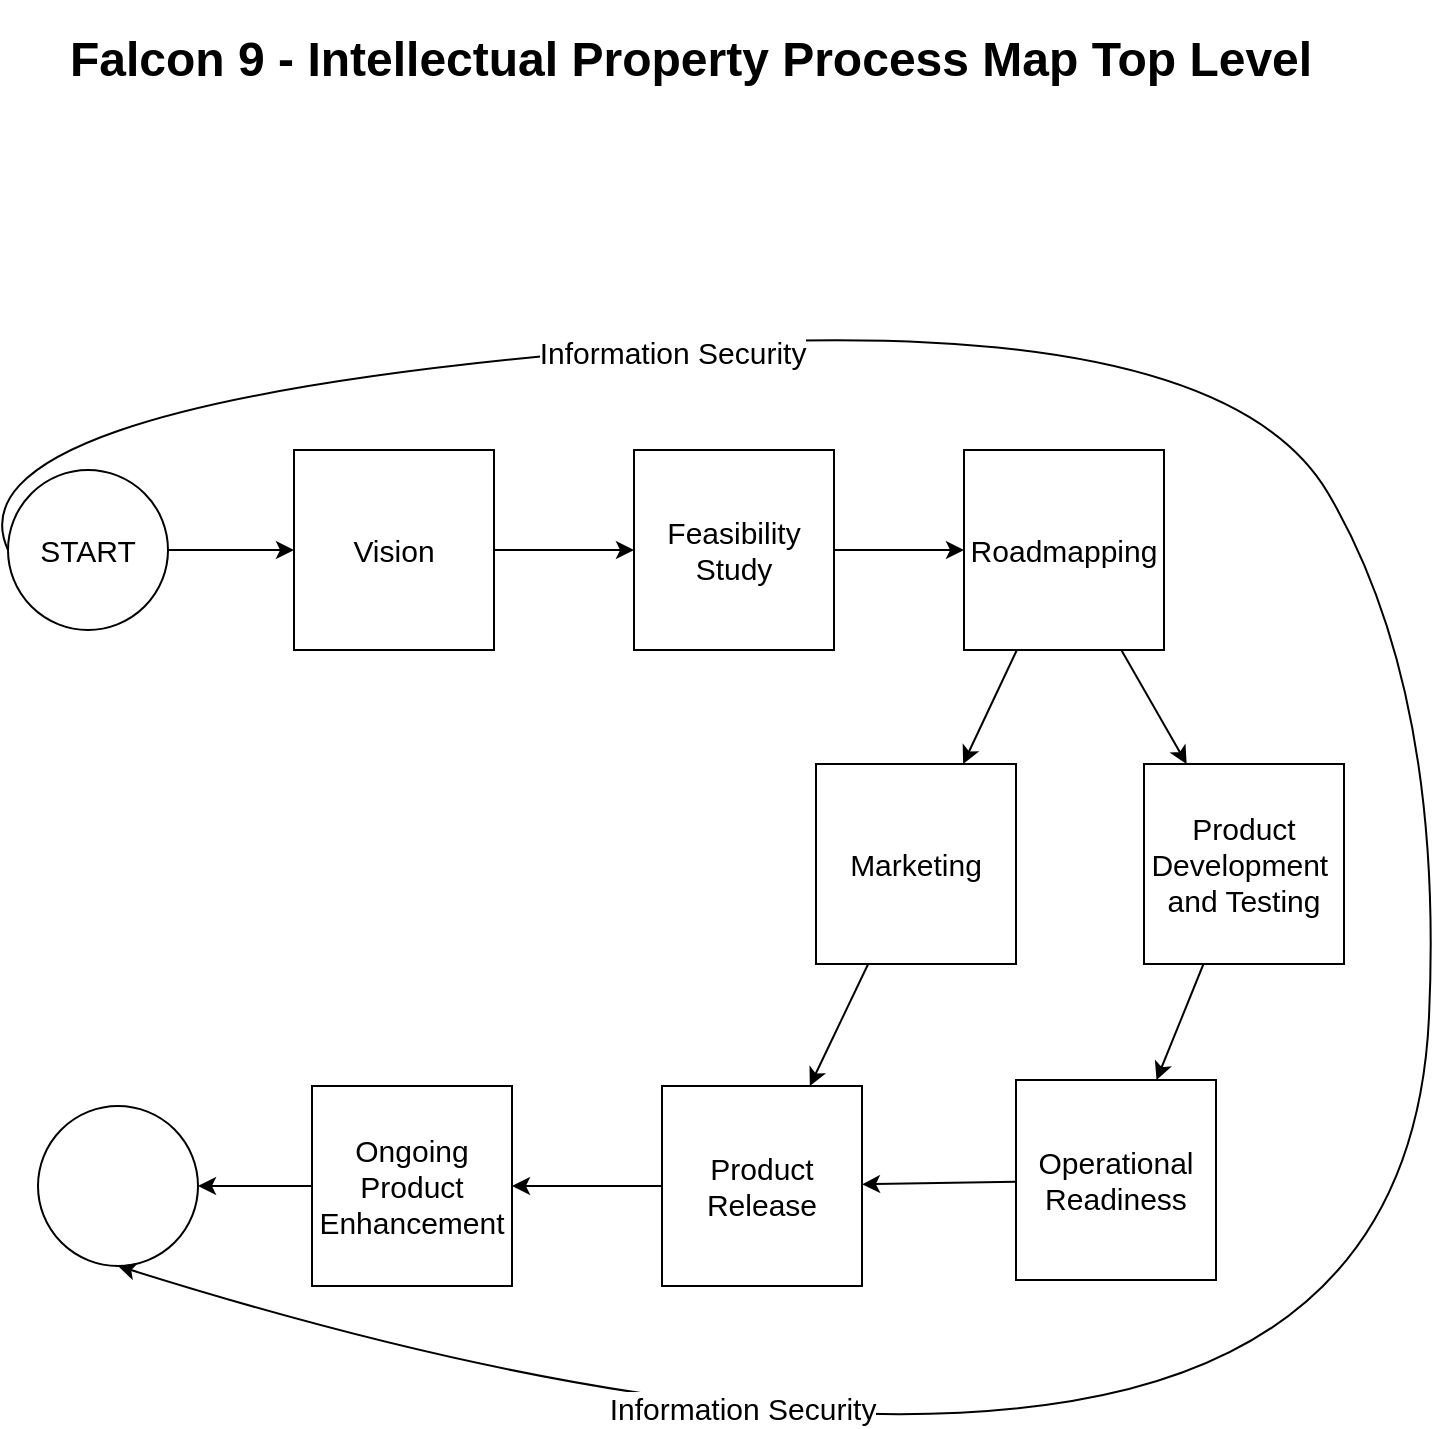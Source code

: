 <mxfile>
    <diagram id="NWHCdSxiK9OboTFNi9zR" name="Page-1">
        <mxGraphModel dx="1090" dy="1170" grid="0" gridSize="10" guides="1" tooltips="1" connect="1" arrows="1" fold="1" page="1" pageScale="1" pageWidth="850" pageHeight="1100" background="#FFFFFF" math="0" shadow="0">
            <root>
                <mxCell id="0"/>
                <mxCell id="1" parent="0"/>
                <mxCell id="8" value="" style="edgeStyle=none;html=1;strokeColor=#000000;fontSize=15;" parent="1" source="3" target="7" edge="1">
                    <mxGeometry relative="1" as="geometry"/>
                </mxCell>
                <mxCell id="3" value="Vision" style="whiteSpace=wrap;html=1;aspect=fixed;strokeColor=#000000;fontSize=15;" parent="1" vertex="1">
                    <mxGeometry x="234" y="235" width="100" height="100" as="geometry"/>
                </mxCell>
                <mxCell id="10" value="" style="edgeStyle=none;html=1;strokeColor=#000000;fontSize=15;" parent="1" source="7" target="9" edge="1">
                    <mxGeometry relative="1" as="geometry"/>
                </mxCell>
                <mxCell id="7" value="Feasibility Study" style="whiteSpace=wrap;html=1;aspect=fixed;strokeColor=#000000;fontSize=15;" parent="1" vertex="1">
                    <mxGeometry x="404" y="235" width="100" height="100" as="geometry"/>
                </mxCell>
                <mxCell id="21" value="" style="edgeStyle=none;html=1;fontColor=#000000;strokeColor=#000000;fontSize=15;" parent="1" source="9" target="20" edge="1">
                    <mxGeometry relative="1" as="geometry"/>
                </mxCell>
                <mxCell id="23" value="" style="edgeStyle=none;html=1;fontColor=#000000;strokeColor=#000000;fontSize=15;" parent="1" source="9" target="22" edge="1">
                    <mxGeometry relative="1" as="geometry"/>
                </mxCell>
                <mxCell id="9" value="Roadmapping" style="whiteSpace=wrap;html=1;aspect=fixed;strokeColor=#000000;fontSize=15;" parent="1" vertex="1">
                    <mxGeometry x="569" y="235" width="100" height="100" as="geometry"/>
                </mxCell>
                <mxCell id="13" value="" style="edgeStyle=none;html=1;strokeColor=#000000;fontSize=15;" parent="1" source="12" target="3" edge="1">
                    <mxGeometry relative="1" as="geometry"/>
                </mxCell>
                <mxCell id="12" value="START" style="ellipse;whiteSpace=wrap;html=1;aspect=fixed;strokeColor=#000000;fontSize=15;" parent="1" vertex="1">
                    <mxGeometry x="91" y="245" width="80" height="80" as="geometry"/>
                </mxCell>
                <mxCell id="18" value="&lt;h1&gt;&lt;font color=&quot;#000000&quot;&gt;Falcon 9 - Intellectual Property Process Map Top Level&lt;/font&gt;&lt;/h1&gt;" style="text;html=1;strokeColor=none;fillColor=none;spacing=5;spacingTop=-20;whiteSpace=wrap;overflow=hidden;rounded=0;" parent="1" vertex="1">
                    <mxGeometry x="117" y="20" width="650" height="43" as="geometry"/>
                </mxCell>
                <mxCell id="25" value="" style="edgeStyle=none;html=1;fontColor=#000000;strokeColor=#000000;fontSize=15;" parent="1" source="20" target="24" edge="1">
                    <mxGeometry relative="1" as="geometry"/>
                </mxCell>
                <mxCell id="20" value="Product Development&amp;nbsp;&lt;br style=&quot;font-size: 15px;&quot;&gt;and Testing" style="whiteSpace=wrap;html=1;aspect=fixed;strokeColor=#000000;fontSize=15;" parent="1" vertex="1">
                    <mxGeometry x="659" y="392" width="100" height="100" as="geometry"/>
                </mxCell>
                <mxCell id="28" value="" style="edgeStyle=none;html=1;fontColor=#000000;strokeColor=#000000;fontSize=15;" parent="1" source="22" target="26" edge="1">
                    <mxGeometry relative="1" as="geometry"/>
                </mxCell>
                <mxCell id="22" value="Marketing" style="whiteSpace=wrap;html=1;aspect=fixed;strokeColor=#000000;fontSize=15;" parent="1" vertex="1">
                    <mxGeometry x="495" y="392" width="100" height="100" as="geometry"/>
                </mxCell>
                <mxCell id="27" value="" style="edgeStyle=none;html=1;fontColor=#000000;strokeColor=#000000;fontSize=15;" parent="1" source="24" target="26" edge="1">
                    <mxGeometry relative="1" as="geometry"/>
                </mxCell>
                <mxCell id="24" value="Operational Readiness" style="whiteSpace=wrap;html=1;aspect=fixed;strokeColor=#000000;fontSize=15;" parent="1" vertex="1">
                    <mxGeometry x="595" y="550" width="100" height="100" as="geometry"/>
                </mxCell>
                <mxCell id="30" value="" style="edgeStyle=none;html=1;fontColor=#000000;strokeColor=#000000;fontSize=15;" parent="1" source="26" target="29" edge="1">
                    <mxGeometry relative="1" as="geometry"/>
                </mxCell>
                <mxCell id="26" value="Product Release" style="whiteSpace=wrap;html=1;aspect=fixed;strokeColor=#000000;fontSize=15;" parent="1" vertex="1">
                    <mxGeometry x="418" y="553" width="100" height="100" as="geometry"/>
                </mxCell>
                <mxCell id="32" value="" style="edgeStyle=none;html=1;fontColor=#000000;strokeColor=#000000;fontSize=15;" parent="1" source="29" target="31" edge="1">
                    <mxGeometry relative="1" as="geometry"/>
                </mxCell>
                <mxCell id="29" value="Ongoing Product Enhancement" style="whiteSpace=wrap;html=1;aspect=fixed;strokeColor=#000000;fontSize=15;" parent="1" vertex="1">
                    <mxGeometry x="243" y="553" width="100" height="100" as="geometry"/>
                </mxCell>
                <mxCell id="31" value="&lt;font color=&quot;#ffffff&quot; style=&quot;font-size: 15px;&quot;&gt;END&lt;/font&gt;" style="ellipse;whiteSpace=wrap;html=1;aspect=fixed;fontColor=#000000;strokeColor=#000000;fontSize=15;" parent="1" vertex="1">
                    <mxGeometry x="106" y="563" width="80" height="80" as="geometry"/>
                </mxCell>
                <mxCell id="56" value="" style="curved=1;endArrow=classic;html=1;strokeColor=#000000;exitX=0;exitY=0.5;exitDx=0;exitDy=0;entryX=0.5;entryY=1;entryDx=0;entryDy=0;fontSize=15;" edge="1" parent="1" source="12" target="31">
                    <mxGeometry width="50" height="50" relative="1" as="geometry">
                        <mxPoint x="100" y="165" as="sourcePoint"/>
                        <mxPoint x="385" y="786" as="targetPoint"/>
                        <Array as="points">
                            <mxPoint x="59" y="215"/>
                            <mxPoint x="693" y="158"/>
                            <mxPoint x="809" y="355"/>
                            <mxPoint x="794" y="682"/>
                            <mxPoint x="452" y="739"/>
                        </Array>
                    </mxGeometry>
                </mxCell>
                <mxCell id="57" value="&lt;font style=&quot;font-size: 15px;&quot;&gt;Information Security&lt;/font&gt;" style="edgeLabel;html=1;align=center;verticalAlign=middle;resizable=0;points=[];fontSize=15;" vertex="1" connectable="0" parent="56">
                    <mxGeometry x="-0.544" y="-3" relative="1" as="geometry">
                        <mxPoint as="offset"/>
                    </mxGeometry>
                </mxCell>
                <mxCell id="58" value="Information Security" style="edgeLabel;html=1;align=center;verticalAlign=middle;resizable=0;points=[];fontSize=15;" vertex="1" connectable="0" parent="56">
                    <mxGeometry x="0.66" y="-24" relative="1" as="geometry">
                        <mxPoint x="1" as="offset"/>
                    </mxGeometry>
                </mxCell>
            </root>
        </mxGraphModel>
    </diagram>
</mxfile>